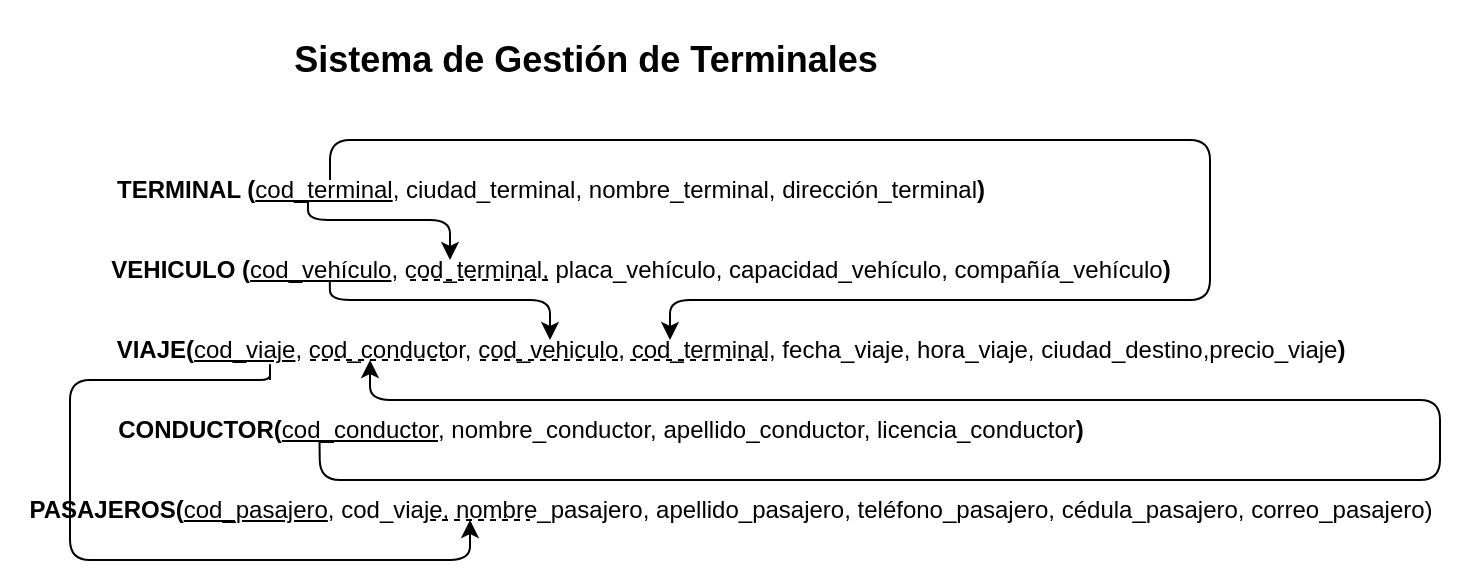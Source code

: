 <mxfile>
    <diagram id="9xawf11EgOydYplsZZsw" name="Page-1">
        <mxGraphModel dx="1440" dy="414" grid="1" gridSize="10" guides="1" tooltips="1" connect="1" arrows="1" fold="1" page="1" pageScale="1" pageWidth="800" pageHeight="350" math="0" shadow="0">
            <root>
                <mxCell id="0"/>
                <mxCell id="1" parent="0"/>
                <mxCell id="3" value="&lt;b&gt;TERMINAL (&lt;/b&gt;&lt;u&gt;cod_terminal&lt;/u&gt;, ciudad_terminal, nombre_terminal, dirección_terminal&lt;b&gt;)&lt;/b&gt;" style="text;html=1;align=center;verticalAlign=middle;resizable=0;points=[];autosize=1;strokeColor=none;fillColor=none;" parent="1" vertex="1">
                    <mxGeometry x="40" y="120" width="460" height="30" as="geometry"/>
                </mxCell>
                <mxCell id="4" value="&lt;b&gt;VEHICULO (&lt;/b&gt;&lt;u&gt;cod_vehículo&lt;/u&gt;, cod_terminal, placa_vehículo, capacidad&lt;span style=&quot;color: rgb(0, 0, 0);&quot;&gt;_vehículo, compañ&lt;/span&gt;&lt;span style=&quot;color: rgb(0, 0, 0);&quot;&gt;í&lt;/span&gt;&lt;span style=&quot;color: rgb(0, 0, 0);&quot;&gt;a&lt;/span&gt;&lt;span style=&quot;color: rgb(0, 0, 0);&quot;&gt;_vehículo&lt;/span&gt;&lt;b&gt;)&lt;/b&gt;" style="text;html=1;align=center;verticalAlign=middle;resizable=0;points=[];autosize=1;strokeColor=none;fillColor=none;" parent="1" vertex="1">
                    <mxGeometry x="40" y="160" width="550" height="30" as="geometry"/>
                </mxCell>
                <mxCell id="5" value="&lt;b&gt;VIAJE(&lt;/b&gt;&lt;u&gt;cod_viaje&lt;/u&gt;, cod_conductor, cod_vehiculo, cod_terminal, fecha_viaje, hora_viaje, ciudad_destino,precio_viaje&lt;b&gt;)&lt;/b&gt;" style="text;html=1;align=center;verticalAlign=middle;resizable=0;points=[];autosize=1;strokeColor=none;fillColor=none;" parent="1" vertex="1">
                    <mxGeometry x="40" y="200" width="640" height="30" as="geometry"/>
                </mxCell>
                <mxCell id="6" value="&lt;b&gt;CONDUCTOR(&lt;/b&gt;&lt;u&gt;cod_conductor&lt;/u&gt;, nombre_conductor, apellido&lt;span style=&quot;color: rgb(0, 0, 0);&quot;&gt;_conductor&lt;/span&gt;, licencia_conductor&lt;b&gt;)&lt;/b&gt;" style="text;html=1;align=center;verticalAlign=middle;resizable=0;points=[];autosize=1;strokeColor=none;fillColor=none;" parent="1" vertex="1">
                    <mxGeometry x="40" y="240" width="510" height="30" as="geometry"/>
                </mxCell>
                <mxCell id="7" value="&lt;b&gt;PASAJEROS(&lt;/b&gt;&lt;u&gt;cod_pasajero&lt;/u&gt;, cod_viaje, nombre_pasajero, apellido&lt;span style=&quot;color: rgb(0, 0, 0);&quot;&gt;_pasajero,&amp;nbsp;&lt;/span&gt;&lt;span style=&quot;color: rgb(0, 0, 0); text-wrap-mode: wrap;&quot;&gt;teléfono_pasajero,&amp;nbsp;&lt;/span&gt;&lt;span style=&quot;color: rgb(0, 0, 0); text-wrap-mode: wrap;&quot;&gt;cédula_pasajero, correo_pasajero&lt;/span&gt;)" style="text;html=1;align=center;verticalAlign=middle;resizable=0;points=[];autosize=1;strokeColor=none;fillColor=none;" parent="1" vertex="1">
                    <mxGeometry x="-5" y="280" width="730" height="30" as="geometry"/>
                </mxCell>
                <mxCell id="9" value="&lt;h2&gt;&lt;b&gt;Sistema de Gestión de Terminales&amp;nbsp;&lt;/b&gt;&lt;/h2&gt;" style="text;html=1;align=center;verticalAlign=middle;resizable=0;points=[];autosize=1;strokeColor=none;fillColor=none;" parent="1" vertex="1">
                    <mxGeometry x="130" y="40" width="320" height="60" as="geometry"/>
                </mxCell>
                <mxCell id="13" value="" style="endArrow=none;dashed=1;html=1;" parent="1" edge="1">
                    <mxGeometry width="50" height="50" relative="1" as="geometry">
                        <mxPoint x="200" y="180" as="sourcePoint"/>
                        <mxPoint x="270" y="180" as="targetPoint"/>
                    </mxGeometry>
                </mxCell>
                <mxCell id="16" value="" style="endArrow=none;dashed=1;html=1;" parent="1" edge="1">
                    <mxGeometry width="50" height="50" relative="1" as="geometry">
                        <mxPoint x="150" y="220" as="sourcePoint"/>
                        <mxPoint x="220" y="220" as="targetPoint"/>
                    </mxGeometry>
                </mxCell>
                <mxCell id="17" value="" style="endArrow=classic;html=1;exitX=0.225;exitY=0.667;exitDx=0;exitDy=0;exitPerimeter=0;" parent="1" source="6" edge="1">
                    <mxGeometry width="50" height="50" relative="1" as="geometry">
                        <mxPoint x="245" y="260" as="sourcePoint"/>
                        <mxPoint x="180" y="220" as="targetPoint"/>
                        <Array as="points">
                            <mxPoint x="155" y="280"/>
                            <mxPoint x="715" y="280"/>
                            <mxPoint x="715" y="240"/>
                            <mxPoint x="450" y="240"/>
                            <mxPoint x="180" y="240"/>
                        </Array>
                    </mxGeometry>
                </mxCell>
                <mxCell id="18" value="" style="endArrow=classic;html=1;" parent="1" edge="1">
                    <mxGeometry width="50" height="50" relative="1" as="geometry">
                        <mxPoint x="160" y="130" as="sourcePoint"/>
                        <mxPoint x="330" y="210" as="targetPoint"/>
                        <Array as="points">
                            <mxPoint x="160" y="110"/>
                            <mxPoint x="420" y="110"/>
                            <mxPoint x="600" y="110"/>
                            <mxPoint x="600" y="190"/>
                            <mxPoint x="330" y="190"/>
                        </Array>
                    </mxGeometry>
                </mxCell>
                <mxCell id="19" value="" style="endArrow=none;dashed=1;html=1;" parent="1" edge="1">
                    <mxGeometry width="50" height="50" relative="1" as="geometry">
                        <mxPoint x="235" y="220" as="sourcePoint"/>
                        <mxPoint x="305" y="220" as="targetPoint"/>
                    </mxGeometry>
                </mxCell>
                <mxCell id="20" value="" style="endArrow=none;dashed=1;html=1;" parent="1" edge="1">
                    <mxGeometry width="50" height="50" relative="1" as="geometry">
                        <mxPoint x="210" y="300" as="sourcePoint"/>
                        <mxPoint x="260" y="300" as="targetPoint"/>
                    </mxGeometry>
                </mxCell>
                <mxCell id="22" value="" style="endArrow=classic;html=1;" parent="1" edge="1">
                    <mxGeometry width="50" height="50" relative="1" as="geometry">
                        <mxPoint x="130" y="230" as="sourcePoint"/>
                        <mxPoint x="230" y="300" as="targetPoint"/>
                        <Array as="points">
                            <mxPoint x="130" y="220"/>
                            <mxPoint x="130" y="230"/>
                            <mxPoint x="120" y="230"/>
                            <mxPoint x="100" y="230"/>
                            <mxPoint x="30" y="230"/>
                            <mxPoint x="30" y="280"/>
                            <mxPoint x="30" y="320"/>
                            <mxPoint x="160" y="320"/>
                            <mxPoint x="230" y="320"/>
                        </Array>
                    </mxGeometry>
                </mxCell>
                <mxCell id="23" value="" style="endArrow=none;dashed=1;html=1;exitX=0.529;exitY=0.667;exitDx=0;exitDy=0;exitPerimeter=0;" parent="1" edge="1">
                    <mxGeometry width="50" height="50" relative="1" as="geometry">
                        <mxPoint x="310" y="220.01" as="sourcePoint"/>
                        <mxPoint x="378.47" y="220" as="targetPoint"/>
                    </mxGeometry>
                </mxCell>
                <mxCell id="24" value="" style="endArrow=classic;html=1;exitX=0.218;exitY=0.667;exitDx=0;exitDy=0;exitPerimeter=0;" parent="1" source="4" edge="1">
                    <mxGeometry width="50" height="50" relative="1" as="geometry">
                        <mxPoint x="360" y="190" as="sourcePoint"/>
                        <mxPoint x="270" y="210" as="targetPoint"/>
                        <Array as="points">
                            <mxPoint x="160" y="190"/>
                            <mxPoint x="240" y="190"/>
                            <mxPoint x="270" y="190"/>
                        </Array>
                    </mxGeometry>
                </mxCell>
                <mxCell id="27" style="edgeStyle=none;html=1;" parent="1" edge="1">
                    <mxGeometry relative="1" as="geometry">
                        <mxPoint x="149" y="140" as="sourcePoint"/>
                        <mxPoint x="220" y="170" as="targetPoint"/>
                        <Array as="points">
                            <mxPoint x="149" y="150"/>
                            <mxPoint x="220" y="150"/>
                        </Array>
                    </mxGeometry>
                </mxCell>
            </root>
        </mxGraphModel>
    </diagram>
</mxfile>